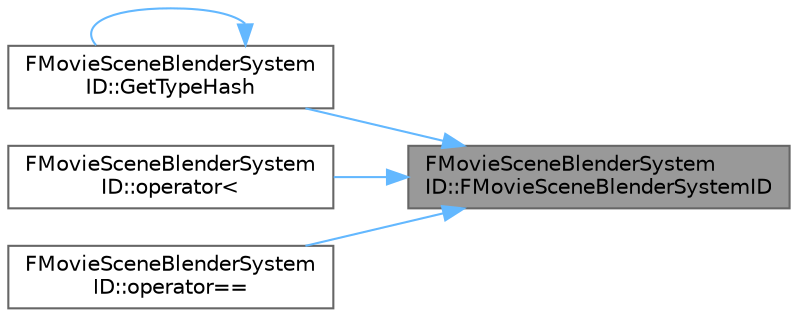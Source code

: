 digraph "FMovieSceneBlenderSystemID::FMovieSceneBlenderSystemID"
{
 // INTERACTIVE_SVG=YES
 // LATEX_PDF_SIZE
  bgcolor="transparent";
  edge [fontname=Helvetica,fontsize=10,labelfontname=Helvetica,labelfontsize=10];
  node [fontname=Helvetica,fontsize=10,shape=box,height=0.2,width=0.4];
  rankdir="RL";
  Node1 [id="Node000001",label="FMovieSceneBlenderSystem\lID::FMovieSceneBlenderSystemID",height=0.2,width=0.4,color="gray40", fillcolor="grey60", style="filled", fontcolor="black",tooltip=" "];
  Node1 -> Node2 [id="edge1_Node000001_Node000002",dir="back",color="steelblue1",style="solid",tooltip=" "];
  Node2 [id="Node000002",label="FMovieSceneBlenderSystem\lID::GetTypeHash",height=0.2,width=0.4,color="grey40", fillcolor="white", style="filled",URL="$d1/df0/structFMovieSceneBlenderSystemID.html#a84f58c391e1b764510c750ce9ccc195a",tooltip=" "];
  Node2 -> Node2 [id="edge2_Node000002_Node000002",dir="back",color="steelblue1",style="solid",tooltip=" "];
  Node1 -> Node3 [id="edge3_Node000001_Node000003",dir="back",color="steelblue1",style="solid",tooltip=" "];
  Node3 [id="Node000003",label="FMovieSceneBlenderSystem\lID::operator\<",height=0.2,width=0.4,color="grey40", fillcolor="white", style="filled",URL="$d1/df0/structFMovieSceneBlenderSystemID.html#a48e947d57251d4908f5dbfb15010cdb8",tooltip=" "];
  Node1 -> Node4 [id="edge4_Node000001_Node000004",dir="back",color="steelblue1",style="solid",tooltip=" "];
  Node4 [id="Node000004",label="FMovieSceneBlenderSystem\lID::operator==",height=0.2,width=0.4,color="grey40", fillcolor="white", style="filled",URL="$d1/df0/structFMovieSceneBlenderSystemID.html#abfbf4506f3ab16751f6d9eff437fc45b",tooltip=" "];
}
